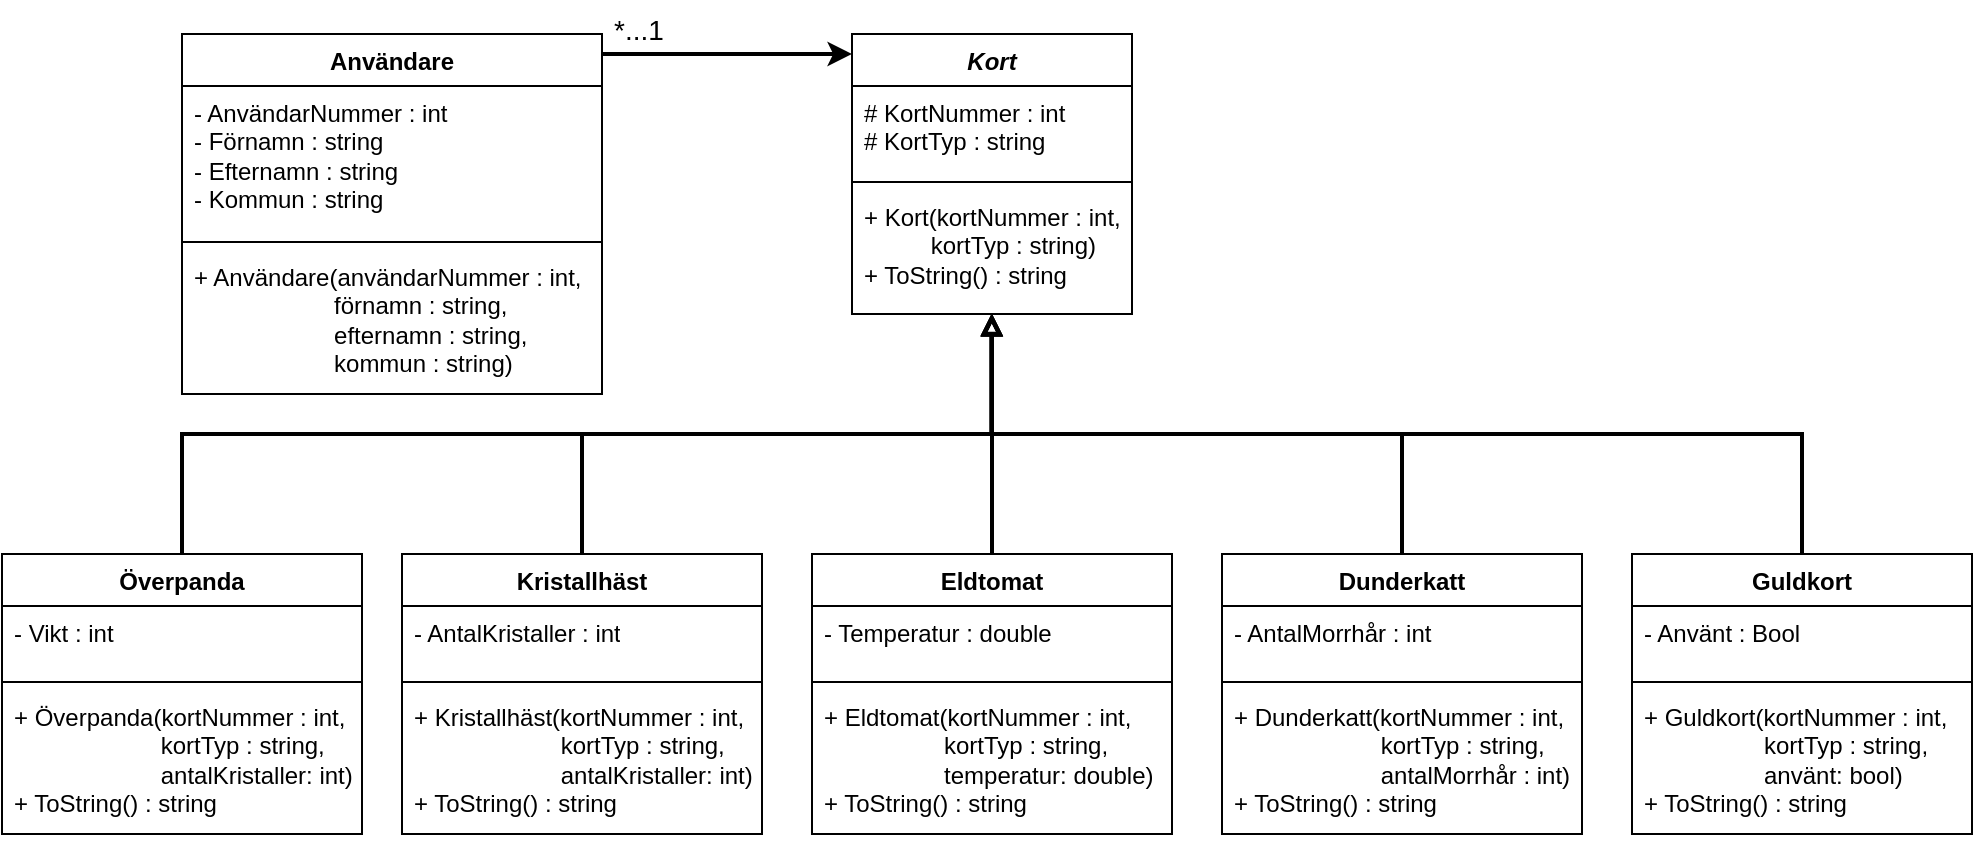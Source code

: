 <mxfile version="26.0.16">
  <diagram id="C5RBs43oDa-KdzZeNtuy" name="Page-1">
    <mxGraphModel dx="1499" dy="838" grid="1" gridSize="10" guides="1" tooltips="1" connect="1" arrows="1" fold="1" page="1" pageScale="1" pageWidth="1169" pageHeight="827" math="0" shadow="0">
      <root>
        <mxCell id="WIyWlLk6GJQsqaUBKTNV-0" />
        <mxCell id="WIyWlLk6GJQsqaUBKTNV-1" parent="WIyWlLk6GJQsqaUBKTNV-0" />
        <mxCell id="akWhhgQNwXiqJQmXVAxU-45" style="edgeStyle=orthogonalEdgeStyle;rounded=0;orthogonalLoop=1;jettySize=auto;html=1;exitX=1;exitY=0;exitDx=0;exitDy=0;entryX=0;entryY=0;entryDx=0;entryDy=0;strokeWidth=2;" edge="1" parent="WIyWlLk6GJQsqaUBKTNV-1">
          <mxGeometry relative="1" as="geometry">
            <mxPoint x="390" y="70" as="sourcePoint" />
            <mxPoint x="515" y="70" as="targetPoint" />
            <Array as="points">
              <mxPoint x="450" y="70" />
              <mxPoint x="450" y="70" />
            </Array>
          </mxGeometry>
        </mxCell>
        <mxCell id="akWhhgQNwXiqJQmXVAxU-0" value="Användare" style="swimlane;fontStyle=1;align=center;verticalAlign=top;childLayout=stackLayout;horizontal=1;startSize=26;horizontalStack=0;resizeParent=1;resizeParentMax=0;resizeLast=0;collapsible=1;marginBottom=0;whiteSpace=wrap;html=1;" vertex="1" parent="WIyWlLk6GJQsqaUBKTNV-1">
          <mxGeometry x="180" y="60" width="210" height="180" as="geometry" />
        </mxCell>
        <mxCell id="akWhhgQNwXiqJQmXVAxU-1" value="&lt;div&gt;- AnvändarNummer : int&lt;/div&gt;&lt;div&gt;- Förnamn : string&lt;/div&gt;&lt;div&gt;- Efternamn : string&lt;/div&gt;&lt;div&gt;- Kommun : string&lt;/div&gt;&lt;div&gt;&lt;br&gt;&lt;/div&gt;" style="text;strokeColor=none;fillColor=none;align=left;verticalAlign=top;spacingLeft=4;spacingRight=4;overflow=hidden;rotatable=0;points=[[0,0.5],[1,0.5]];portConstraint=eastwest;whiteSpace=wrap;html=1;" vertex="1" parent="akWhhgQNwXiqJQmXVAxU-0">
          <mxGeometry y="26" width="210" height="74" as="geometry" />
        </mxCell>
        <mxCell id="akWhhgQNwXiqJQmXVAxU-2" value="" style="line;strokeWidth=1;fillColor=none;align=left;verticalAlign=middle;spacingTop=-1;spacingLeft=3;spacingRight=3;rotatable=0;labelPosition=right;points=[];portConstraint=eastwest;strokeColor=inherit;" vertex="1" parent="akWhhgQNwXiqJQmXVAxU-0">
          <mxGeometry y="100" width="210" height="8" as="geometry" />
        </mxCell>
        <mxCell id="akWhhgQNwXiqJQmXVAxU-3" value="+ Användare(användarNummer : int, &lt;span style=&quot;white-space: pre;&quot;&gt;&#x9;&lt;/span&gt;&lt;span style=&quot;white-space: pre;&quot;&gt;&#x9;&lt;/span&gt;&amp;nbsp;&amp;nbsp;&amp;nbsp;&amp;nbsp; förnamn : string, &lt;span style=&quot;white-space: pre;&quot;&gt;&#x9;&lt;/span&gt;&lt;span style=&quot;white-space: pre;&quot;&gt;&#x9;&lt;/span&gt;&amp;nbsp;&amp;nbsp;&amp;nbsp;&amp;nbsp; efternamn : string, &lt;span style=&quot;white-space: pre;&quot;&gt;&#x9;&lt;/span&gt;&lt;span style=&quot;white-space: pre;&quot;&gt;&#x9;&lt;/span&gt;&amp;nbsp;&amp;nbsp;&amp;nbsp;&amp;nbsp; kommun : string)" style="text;strokeColor=none;fillColor=none;align=left;verticalAlign=top;spacingLeft=4;spacingRight=4;overflow=hidden;rotatable=0;points=[[0,0.5],[1,0.5]];portConstraint=eastwest;whiteSpace=wrap;html=1;" vertex="1" parent="akWhhgQNwXiqJQmXVAxU-0">
          <mxGeometry y="108" width="210" height="72" as="geometry" />
        </mxCell>
        <mxCell id="akWhhgQNwXiqJQmXVAxU-4" value="&lt;i&gt;Kort&lt;/i&gt;" style="swimlane;fontStyle=1;align=center;verticalAlign=top;childLayout=stackLayout;horizontal=1;startSize=26;horizontalStack=0;resizeParent=1;resizeParentMax=0;resizeLast=0;collapsible=1;marginBottom=0;whiteSpace=wrap;html=1;" vertex="1" parent="WIyWlLk6GJQsqaUBKTNV-1">
          <mxGeometry x="515" y="60" width="140" height="140" as="geometry" />
        </mxCell>
        <mxCell id="akWhhgQNwXiqJQmXVAxU-5" value="&lt;div&gt;# KortNummer : int&lt;/div&gt;&lt;div&gt;# KortTyp : string&lt;/div&gt;&lt;div&gt;&lt;br&gt;&lt;/div&gt;" style="text;strokeColor=none;fillColor=none;align=left;verticalAlign=top;spacingLeft=4;spacingRight=4;overflow=hidden;rotatable=0;points=[[0,0.5],[1,0.5]];portConstraint=eastwest;whiteSpace=wrap;html=1;" vertex="1" parent="akWhhgQNwXiqJQmXVAxU-4">
          <mxGeometry y="26" width="140" height="44" as="geometry" />
        </mxCell>
        <mxCell id="akWhhgQNwXiqJQmXVAxU-6" value="" style="line;strokeWidth=1;fillColor=none;align=left;verticalAlign=middle;spacingTop=-1;spacingLeft=3;spacingRight=3;rotatable=0;labelPosition=right;points=[];portConstraint=eastwest;strokeColor=inherit;" vertex="1" parent="akWhhgQNwXiqJQmXVAxU-4">
          <mxGeometry y="70" width="140" height="8" as="geometry" />
        </mxCell>
        <mxCell id="akWhhgQNwXiqJQmXVAxU-7" value="&lt;div&gt;+ Kort(kortNummer : int,&lt;/div&gt;&lt;div&gt;&lt;span style=&quot;white-space: pre;&quot;&gt;&#x9;&lt;/span&gt;&amp;nbsp; kortTyp : string)&lt;/div&gt;&lt;div&gt;+ ToString() : string&lt;/div&gt;" style="text;strokeColor=none;fillColor=none;align=left;verticalAlign=top;spacingLeft=4;spacingRight=4;overflow=hidden;rotatable=0;points=[[0,0.5],[1,0.5]];portConstraint=eastwest;whiteSpace=wrap;html=1;" vertex="1" parent="akWhhgQNwXiqJQmXVAxU-4">
          <mxGeometry y="78" width="140" height="62" as="geometry" />
        </mxCell>
        <mxCell id="akWhhgQNwXiqJQmXVAxU-51" style="edgeStyle=orthogonalEdgeStyle;shape=connector;rounded=0;orthogonalLoop=1;jettySize=auto;html=1;exitX=0.5;exitY=0;exitDx=0;exitDy=0;strokeColor=default;strokeWidth=2;align=center;verticalAlign=middle;fontFamily=Helvetica;fontSize=11;fontColor=default;labelBackgroundColor=default;endArrow=block;endFill=0;entryX=0.499;entryY=1.001;entryDx=0;entryDy=0;entryPerimeter=0;" edge="1" parent="WIyWlLk6GJQsqaUBKTNV-1" source="akWhhgQNwXiqJQmXVAxU-8" target="akWhhgQNwXiqJQmXVAxU-7">
          <mxGeometry relative="1" as="geometry">
            <mxPoint x="580" y="210" as="targetPoint" />
          </mxGeometry>
        </mxCell>
        <mxCell id="akWhhgQNwXiqJQmXVAxU-8" value="Guldkort" style="swimlane;fontStyle=1;align=center;verticalAlign=top;childLayout=stackLayout;horizontal=1;startSize=26;horizontalStack=0;resizeParent=1;resizeParentMax=0;resizeLast=0;collapsible=1;marginBottom=0;whiteSpace=wrap;html=1;" vertex="1" parent="WIyWlLk6GJQsqaUBKTNV-1">
          <mxGeometry x="905" y="320" width="170" height="140" as="geometry" />
        </mxCell>
        <mxCell id="akWhhgQNwXiqJQmXVAxU-9" value="- Använt : Bool" style="text;strokeColor=none;fillColor=none;align=left;verticalAlign=top;spacingLeft=4;spacingRight=4;overflow=hidden;rotatable=0;points=[[0,0.5],[1,0.5]];portConstraint=eastwest;whiteSpace=wrap;html=1;" vertex="1" parent="akWhhgQNwXiqJQmXVAxU-8">
          <mxGeometry y="26" width="170" height="34" as="geometry" />
        </mxCell>
        <mxCell id="akWhhgQNwXiqJQmXVAxU-10" value="" style="line;strokeWidth=1;fillColor=none;align=left;verticalAlign=middle;spacingTop=-1;spacingLeft=3;spacingRight=3;rotatable=0;labelPosition=right;points=[];portConstraint=eastwest;strokeColor=inherit;" vertex="1" parent="akWhhgQNwXiqJQmXVAxU-8">
          <mxGeometry y="60" width="170" height="8" as="geometry" />
        </mxCell>
        <mxCell id="akWhhgQNwXiqJQmXVAxU-11" value="&lt;div&gt;+ Guldkort(kortNummer : int,&lt;/div&gt;&lt;div&gt;&lt;span style=&quot;white-space: pre;&quot;&gt;&#x9;&lt;/span&gt;&amp;nbsp;&amp;nbsp;&amp;nbsp;&amp;nbsp;&amp;nbsp;&amp;nbsp;&amp;nbsp;&amp;nbsp;&amp;nbsp; kortTyp : string,&lt;/div&gt;&lt;div&gt;&lt;span style=&quot;white-space: pre;&quot;&gt;&#x9;&lt;/span&gt;&amp;nbsp;&amp;nbsp;&amp;nbsp;&amp;nbsp;&amp;nbsp;&amp;nbsp;&amp;nbsp;&amp;nbsp;&amp;nbsp; använt: bool)&lt;/div&gt;&lt;div&gt;+ ToString() : string&lt;/div&gt;" style="text;strokeColor=none;fillColor=none;align=left;verticalAlign=top;spacingLeft=4;spacingRight=4;overflow=hidden;rotatable=0;points=[[0,0.5],[1,0.5]];portConstraint=eastwest;whiteSpace=wrap;html=1;" vertex="1" parent="akWhhgQNwXiqJQmXVAxU-8">
          <mxGeometry y="68" width="170" height="72" as="geometry" />
        </mxCell>
        <mxCell id="akWhhgQNwXiqJQmXVAxU-50" style="edgeStyle=orthogonalEdgeStyle;shape=connector;rounded=0;orthogonalLoop=1;jettySize=auto;html=1;exitX=0.5;exitY=0;exitDx=0;exitDy=0;strokeColor=default;strokeWidth=2;align=center;verticalAlign=middle;fontFamily=Helvetica;fontSize=11;fontColor=default;labelBackgroundColor=default;endArrow=block;endFill=0;entryX=0.499;entryY=0.995;entryDx=0;entryDy=0;entryPerimeter=0;" edge="1" parent="WIyWlLk6GJQsqaUBKTNV-1" source="akWhhgQNwXiqJQmXVAxU-12" target="akWhhgQNwXiqJQmXVAxU-7">
          <mxGeometry relative="1" as="geometry">
            <mxPoint x="590" y="210" as="targetPoint" />
          </mxGeometry>
        </mxCell>
        <mxCell id="akWhhgQNwXiqJQmXVAxU-12" value="Dunderkatt" style="swimlane;fontStyle=1;align=center;verticalAlign=top;childLayout=stackLayout;horizontal=1;startSize=26;horizontalStack=0;resizeParent=1;resizeParentMax=0;resizeLast=0;collapsible=1;marginBottom=0;whiteSpace=wrap;html=1;" vertex="1" parent="WIyWlLk6GJQsqaUBKTNV-1">
          <mxGeometry x="700" y="320" width="180" height="140" as="geometry" />
        </mxCell>
        <mxCell id="akWhhgQNwXiqJQmXVAxU-13" value="- AntalMorrhår : int" style="text;strokeColor=none;fillColor=none;align=left;verticalAlign=top;spacingLeft=4;spacingRight=4;overflow=hidden;rotatable=0;points=[[0,0.5],[1,0.5]];portConstraint=eastwest;whiteSpace=wrap;html=1;" vertex="1" parent="akWhhgQNwXiqJQmXVAxU-12">
          <mxGeometry y="26" width="180" height="34" as="geometry" />
        </mxCell>
        <mxCell id="akWhhgQNwXiqJQmXVAxU-14" value="" style="line;strokeWidth=1;fillColor=none;align=left;verticalAlign=middle;spacingTop=-1;spacingLeft=3;spacingRight=3;rotatable=0;labelPosition=right;points=[];portConstraint=eastwest;strokeColor=inherit;" vertex="1" parent="akWhhgQNwXiqJQmXVAxU-12">
          <mxGeometry y="60" width="180" height="8" as="geometry" />
        </mxCell>
        <mxCell id="akWhhgQNwXiqJQmXVAxU-15" value="&lt;div&gt;+ Dunderkatt(kortNummer : int,&lt;/div&gt;&lt;div&gt;&lt;span style=&quot;white-space: pre;&quot;&gt;&#x9;&lt;/span&gt;&amp;nbsp;&amp;nbsp;&amp;nbsp;&amp;nbsp;&amp;nbsp;&amp;nbsp;&amp;nbsp;&amp;nbsp;&amp;nbsp;&amp;nbsp;&amp;nbsp;&amp;nbsp;&amp;nbsp; kortTyp : string,&lt;/div&gt;&lt;div&gt;&lt;span style=&quot;white-space: pre;&quot;&gt;&#x9;&lt;/span&gt;&amp;nbsp;&amp;nbsp;&amp;nbsp;&amp;nbsp;&amp;nbsp;&amp;nbsp;&amp;nbsp;&amp;nbsp;&amp;nbsp;&amp;nbsp;&amp;nbsp;&amp;nbsp;&amp;nbsp; antalMorrhår : int)&lt;/div&gt;&lt;div&gt;+ ToString() : string&lt;/div&gt;" style="text;strokeColor=none;fillColor=none;align=left;verticalAlign=top;spacingLeft=4;spacingRight=4;overflow=hidden;rotatable=0;points=[[0,0.5],[1,0.5]];portConstraint=eastwest;whiteSpace=wrap;html=1;" vertex="1" parent="akWhhgQNwXiqJQmXVAxU-12">
          <mxGeometry y="68" width="180" height="72" as="geometry" />
        </mxCell>
        <mxCell id="akWhhgQNwXiqJQmXVAxU-47" style="edgeStyle=orthogonalEdgeStyle;rounded=0;orthogonalLoop=1;jettySize=auto;html=1;exitX=0.5;exitY=0;exitDx=0;exitDy=0;entryX=0.5;entryY=1;entryDx=0;entryDy=0;endArrow=block;endFill=0;strokeWidth=2;" edge="1" parent="WIyWlLk6GJQsqaUBKTNV-1" source="akWhhgQNwXiqJQmXVAxU-16" target="akWhhgQNwXiqJQmXVAxU-4">
          <mxGeometry relative="1" as="geometry" />
        </mxCell>
        <mxCell id="akWhhgQNwXiqJQmXVAxU-16" value="Eldtomat" style="swimlane;fontStyle=1;align=center;verticalAlign=top;childLayout=stackLayout;horizontal=1;startSize=26;horizontalStack=0;resizeParent=1;resizeParentMax=0;resizeLast=0;collapsible=1;marginBottom=0;whiteSpace=wrap;html=1;" vertex="1" parent="WIyWlLk6GJQsqaUBKTNV-1">
          <mxGeometry x="495" y="320" width="180" height="140" as="geometry" />
        </mxCell>
        <mxCell id="akWhhgQNwXiqJQmXVAxU-17" value="- Temperatur : double" style="text;strokeColor=none;fillColor=none;align=left;verticalAlign=top;spacingLeft=4;spacingRight=4;overflow=hidden;rotatable=0;points=[[0,0.5],[1,0.5]];portConstraint=eastwest;whiteSpace=wrap;html=1;" vertex="1" parent="akWhhgQNwXiqJQmXVAxU-16">
          <mxGeometry y="26" width="180" height="34" as="geometry" />
        </mxCell>
        <mxCell id="akWhhgQNwXiqJQmXVAxU-18" value="" style="line;strokeWidth=1;fillColor=none;align=left;verticalAlign=middle;spacingTop=-1;spacingLeft=3;spacingRight=3;rotatable=0;labelPosition=right;points=[];portConstraint=eastwest;strokeColor=inherit;" vertex="1" parent="akWhhgQNwXiqJQmXVAxU-16">
          <mxGeometry y="60" width="180" height="8" as="geometry" />
        </mxCell>
        <mxCell id="akWhhgQNwXiqJQmXVAxU-19" value="&lt;div&gt;+ Eldtomat(kortNummer : int,&lt;/div&gt;&lt;div&gt;&lt;span style=&quot;white-space: pre;&quot;&gt;&#x9;&lt;/span&gt;&amp;nbsp;&amp;nbsp;&amp;nbsp;&amp;nbsp;&amp;nbsp;&amp;nbsp;&amp;nbsp;&amp;nbsp;&amp;nbsp; kortTyp : string,&lt;/div&gt;&lt;div&gt;&lt;span style=&quot;white-space: pre;&quot;&gt;&#x9;&lt;/span&gt;&amp;nbsp;&amp;nbsp;&amp;nbsp;&amp;nbsp;&amp;nbsp;&amp;nbsp;&amp;nbsp;&amp;nbsp;&amp;nbsp; temperatur: double)&lt;/div&gt;&lt;div&gt;+ ToString() : string&lt;/div&gt;" style="text;strokeColor=none;fillColor=none;align=left;verticalAlign=top;spacingLeft=4;spacingRight=4;overflow=hidden;rotatable=0;points=[[0,0.5],[1,0.5]];portConstraint=eastwest;whiteSpace=wrap;html=1;" vertex="1" parent="akWhhgQNwXiqJQmXVAxU-16">
          <mxGeometry y="68" width="180" height="72" as="geometry" />
        </mxCell>
        <mxCell id="akWhhgQNwXiqJQmXVAxU-20" value="Kristallhäst" style="swimlane;fontStyle=1;align=center;verticalAlign=top;childLayout=stackLayout;horizontal=1;startSize=26;horizontalStack=0;resizeParent=1;resizeParentMax=0;resizeLast=0;collapsible=1;marginBottom=0;whiteSpace=wrap;html=1;" vertex="1" parent="WIyWlLk6GJQsqaUBKTNV-1">
          <mxGeometry x="290" y="320" width="180" height="140" as="geometry" />
        </mxCell>
        <mxCell id="akWhhgQNwXiqJQmXVAxU-21" value="- AntalKristaller : int" style="text;strokeColor=none;fillColor=none;align=left;verticalAlign=top;spacingLeft=4;spacingRight=4;overflow=hidden;rotatable=0;points=[[0,0.5],[1,0.5]];portConstraint=eastwest;whiteSpace=wrap;html=1;" vertex="1" parent="akWhhgQNwXiqJQmXVAxU-20">
          <mxGeometry y="26" width="180" height="34" as="geometry" />
        </mxCell>
        <mxCell id="akWhhgQNwXiqJQmXVAxU-22" value="" style="line;strokeWidth=1;fillColor=none;align=left;verticalAlign=middle;spacingTop=-1;spacingLeft=3;spacingRight=3;rotatable=0;labelPosition=right;points=[];portConstraint=eastwest;strokeColor=inherit;" vertex="1" parent="akWhhgQNwXiqJQmXVAxU-20">
          <mxGeometry y="60" width="180" height="8" as="geometry" />
        </mxCell>
        <mxCell id="akWhhgQNwXiqJQmXVAxU-23" value="&lt;div&gt;+ Kristallhäst(kortNummer : int,&lt;/div&gt;&lt;div&gt;&lt;span style=&quot;white-space: pre;&quot;&gt;&#x9;&lt;/span&gt;&amp;nbsp;&amp;nbsp;&amp;nbsp;&amp;nbsp;&amp;nbsp;&amp;nbsp;&amp;nbsp;&amp;nbsp;&amp;nbsp;&amp;nbsp;&amp;nbsp;&amp;nbsp;&amp;nbsp; kortTyp : string,&lt;/div&gt;&lt;div&gt;&lt;span style=&quot;white-space: pre;&quot;&gt;&#x9;&lt;/span&gt;&amp;nbsp;&amp;nbsp;&amp;nbsp;&amp;nbsp;&amp;nbsp;&amp;nbsp;&amp;nbsp;&amp;nbsp;&amp;nbsp;&amp;nbsp;&amp;nbsp;&amp;nbsp;&amp;nbsp; antalKristaller: int)&lt;/div&gt;&lt;div&gt;+ ToString() : string&lt;/div&gt;" style="text;strokeColor=none;fillColor=none;align=left;verticalAlign=top;spacingLeft=4;spacingRight=4;overflow=hidden;rotatable=0;points=[[0,0.5],[1,0.5]];portConstraint=eastwest;whiteSpace=wrap;html=1;" vertex="1" parent="akWhhgQNwXiqJQmXVAxU-20">
          <mxGeometry y="68" width="180" height="72" as="geometry" />
        </mxCell>
        <mxCell id="akWhhgQNwXiqJQmXVAxU-49" style="edgeStyle=orthogonalEdgeStyle;shape=connector;rounded=0;orthogonalLoop=1;jettySize=auto;html=1;exitX=0.5;exitY=0;exitDx=0;exitDy=0;strokeColor=default;strokeWidth=2;align=center;verticalAlign=middle;fontFamily=Helvetica;fontSize=11;fontColor=default;labelBackgroundColor=default;endArrow=block;endFill=0;entryX=0.498;entryY=1;entryDx=0;entryDy=0;entryPerimeter=0;" edge="1" parent="WIyWlLk6GJQsqaUBKTNV-1" source="akWhhgQNwXiqJQmXVAxU-28" target="akWhhgQNwXiqJQmXVAxU-7">
          <mxGeometry relative="1" as="geometry">
            <mxPoint x="580" y="200" as="targetPoint" />
          </mxGeometry>
        </mxCell>
        <mxCell id="akWhhgQNwXiqJQmXVAxU-28" value="Överpanda" style="swimlane;fontStyle=1;align=center;verticalAlign=top;childLayout=stackLayout;horizontal=1;startSize=26;horizontalStack=0;resizeParent=1;resizeParentMax=0;resizeLast=0;collapsible=1;marginBottom=0;whiteSpace=wrap;html=1;" vertex="1" parent="WIyWlLk6GJQsqaUBKTNV-1">
          <mxGeometry x="90" y="320" width="180" height="140" as="geometry" />
        </mxCell>
        <mxCell id="akWhhgQNwXiqJQmXVAxU-29" value="- Vikt : int" style="text;strokeColor=none;fillColor=none;align=left;verticalAlign=top;spacingLeft=4;spacingRight=4;overflow=hidden;rotatable=0;points=[[0,0.5],[1,0.5]];portConstraint=eastwest;whiteSpace=wrap;html=1;" vertex="1" parent="akWhhgQNwXiqJQmXVAxU-28">
          <mxGeometry y="26" width="180" height="34" as="geometry" />
        </mxCell>
        <mxCell id="akWhhgQNwXiqJQmXVAxU-30" value="" style="line;strokeWidth=1;fillColor=none;align=left;verticalAlign=middle;spacingTop=-1;spacingLeft=3;spacingRight=3;rotatable=0;labelPosition=right;points=[];portConstraint=eastwest;strokeColor=inherit;" vertex="1" parent="akWhhgQNwXiqJQmXVAxU-28">
          <mxGeometry y="60" width="180" height="8" as="geometry" />
        </mxCell>
        <mxCell id="akWhhgQNwXiqJQmXVAxU-31" value="&lt;div&gt;+ Överpanda(kortNummer : int,&lt;/div&gt;&lt;div&gt;&lt;span style=&quot;white-space: pre;&quot;&gt;&#x9;&lt;/span&gt;&amp;nbsp;&amp;nbsp;&amp;nbsp;&amp;nbsp;&amp;nbsp;&amp;nbsp;&amp;nbsp;&amp;nbsp;&amp;nbsp;&amp;nbsp;&amp;nbsp;&amp;nbsp;&amp;nbsp; kortTyp : string,&lt;/div&gt;&lt;div&gt;&lt;span style=&quot;white-space: pre;&quot;&gt;&#x9;&lt;/span&gt;&amp;nbsp;&amp;nbsp;&amp;nbsp;&amp;nbsp;&amp;nbsp;&amp;nbsp;&amp;nbsp;&amp;nbsp;&amp;nbsp;&amp;nbsp;&amp;nbsp;&amp;nbsp;&amp;nbsp; antalKristaller: int)&lt;/div&gt;&lt;div&gt;+ ToString() : string&lt;/div&gt;" style="text;strokeColor=none;fillColor=none;align=left;verticalAlign=top;spacingLeft=4;spacingRight=4;overflow=hidden;rotatable=0;points=[[0,0.5],[1,0.5]];portConstraint=eastwest;whiteSpace=wrap;html=1;" vertex="1" parent="akWhhgQNwXiqJQmXVAxU-28">
          <mxGeometry y="68" width="180" height="72" as="geometry" />
        </mxCell>
        <mxCell id="akWhhgQNwXiqJQmXVAxU-46" value="&lt;font style=&quot;font-size: 14px;&quot;&gt;*...1&lt;/font&gt;" style="text;html=1;align=center;verticalAlign=middle;resizable=0;points=[];autosize=1;strokeColor=none;fillColor=none;" vertex="1" parent="WIyWlLk6GJQsqaUBKTNV-1">
          <mxGeometry x="386" y="43" width="43" height="29" as="geometry" />
        </mxCell>
        <mxCell id="akWhhgQNwXiqJQmXVAxU-48" style="edgeStyle=orthogonalEdgeStyle;shape=connector;rounded=0;orthogonalLoop=1;jettySize=auto;html=1;exitX=0.5;exitY=0;exitDx=0;exitDy=0;entryX=0.5;entryY=1;entryDx=0;entryDy=0;entryPerimeter=0;strokeColor=default;strokeWidth=2;align=center;verticalAlign=middle;fontFamily=Helvetica;fontSize=11;fontColor=default;labelBackgroundColor=default;endArrow=block;endFill=0;" edge="1" parent="WIyWlLk6GJQsqaUBKTNV-1" source="akWhhgQNwXiqJQmXVAxU-20" target="akWhhgQNwXiqJQmXVAxU-7">
          <mxGeometry relative="1" as="geometry" />
        </mxCell>
      </root>
    </mxGraphModel>
  </diagram>
</mxfile>
